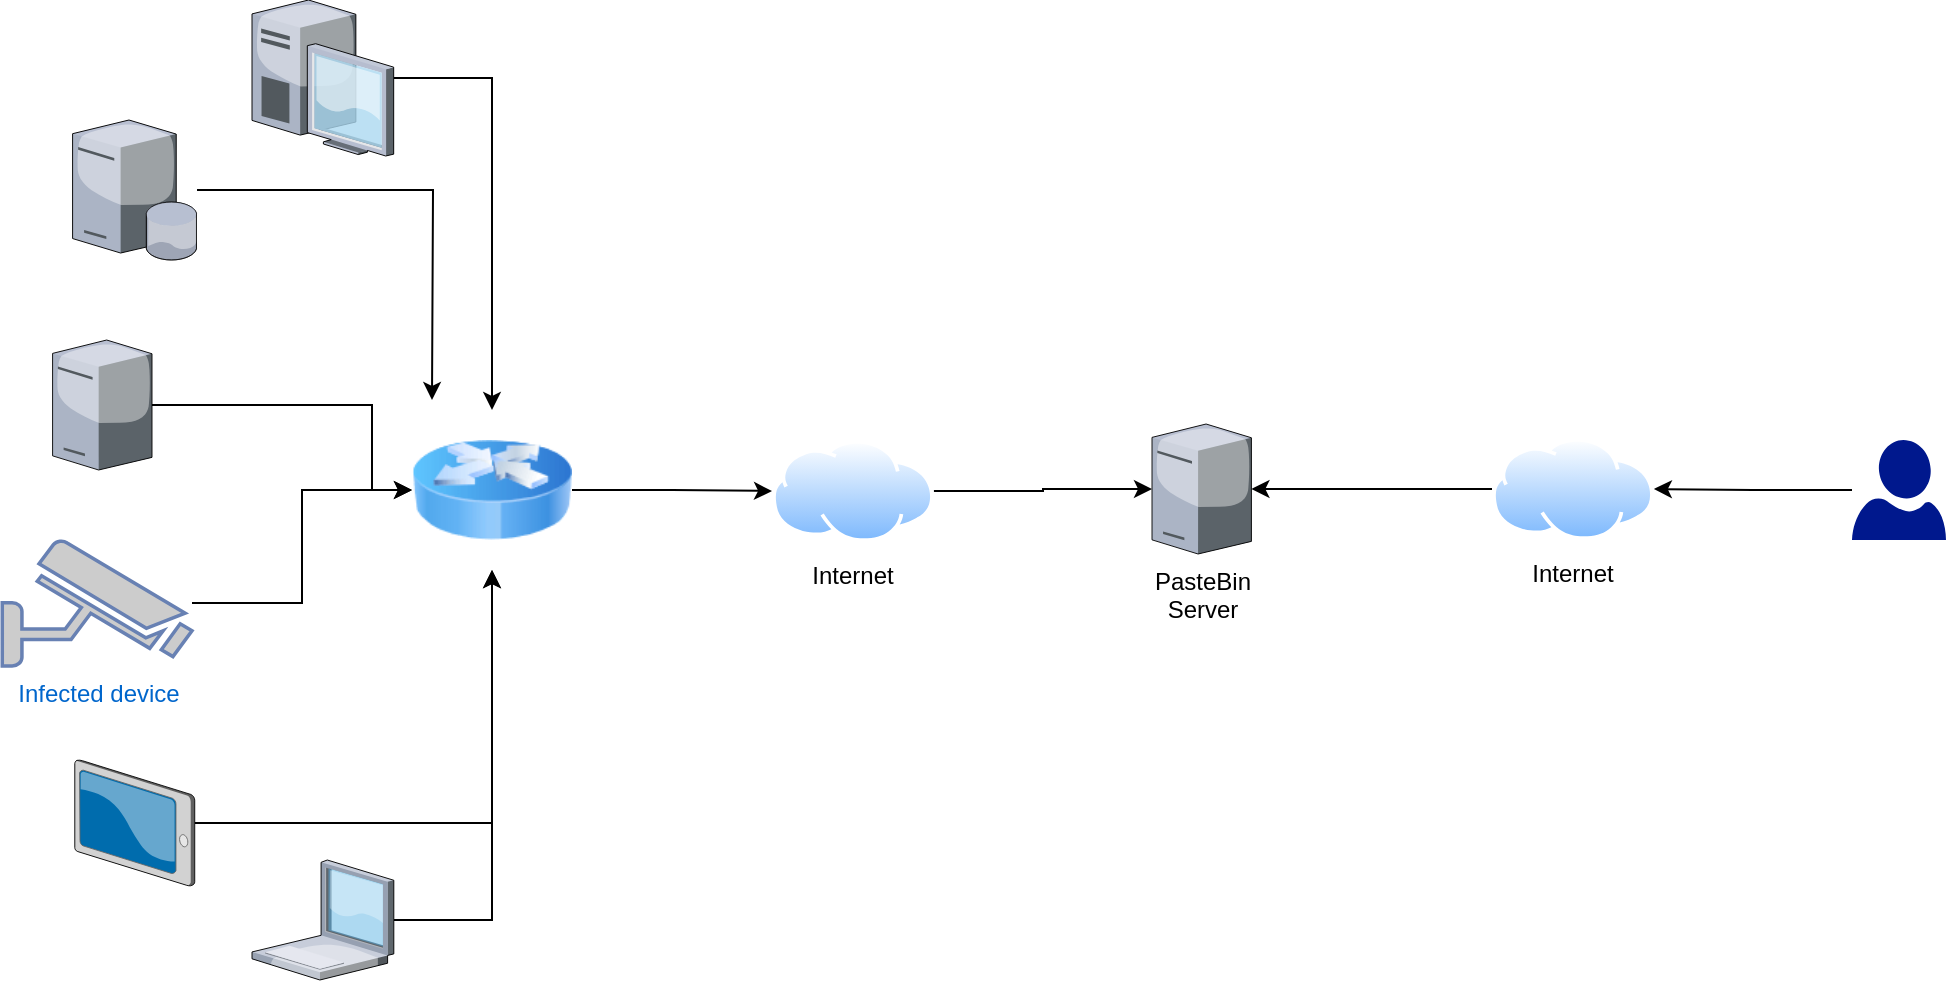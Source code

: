 <mxfile version="14.2.7" type="github">
  <diagram name="Page-1" id="822b0af5-4adb-64df-f703-e8dfc1f81529">
    <mxGraphModel dx="1673" dy="896" grid="1" gridSize="10" guides="1" tooltips="1" connect="1" arrows="1" fold="1" page="1" pageScale="1" pageWidth="1100" pageHeight="850" background="#ffffff" math="0" shadow="0">
      <root>
        <mxCell id="0" />
        <mxCell id="1" parent="0" />
        <mxCell id="PggZKos-Q1qsGAEOMdZP-15" value="" style="edgeStyle=orthogonalEdgeStyle;rounded=0;orthogonalLoop=1;jettySize=auto;html=1;" edge="1" parent="1" source="PggZKos-Q1qsGAEOMdZP-3" target="PggZKos-Q1qsGAEOMdZP-14">
          <mxGeometry relative="1" as="geometry" />
        </mxCell>
        <mxCell id="PggZKos-Q1qsGAEOMdZP-3" value="" style="verticalLabelPosition=bottom;aspect=fixed;html=1;verticalAlign=top;strokeColor=none;align=center;outlineConnect=0;shape=mxgraph.citrix.desktop;" vertex="1" parent="1">
          <mxGeometry x="150" y="180" width="70.84" height="78" as="geometry" />
        </mxCell>
        <mxCell id="PggZKos-Q1qsGAEOMdZP-17" style="edgeStyle=orthogonalEdgeStyle;rounded=0;orthogonalLoop=1;jettySize=auto;html=1;" edge="1" parent="1" source="PggZKos-Q1qsGAEOMdZP-4" target="PggZKos-Q1qsGAEOMdZP-14">
          <mxGeometry relative="1" as="geometry">
            <Array as="points">
              <mxPoint x="210" y="382" />
              <mxPoint x="210" y="425" />
            </Array>
          </mxGeometry>
        </mxCell>
        <mxCell id="PggZKos-Q1qsGAEOMdZP-4" value="" style="verticalLabelPosition=bottom;aspect=fixed;html=1;verticalAlign=top;strokeColor=none;align=center;outlineConnect=0;shape=mxgraph.citrix.tower_server;" vertex="1" parent="1">
          <mxGeometry x="50.29" y="350" width="49.71" height="65" as="geometry" />
        </mxCell>
        <mxCell id="PggZKos-Q1qsGAEOMdZP-19" style="edgeStyle=orthogonalEdgeStyle;rounded=0;orthogonalLoop=1;jettySize=auto;html=1;" edge="1" parent="1" source="PggZKos-Q1qsGAEOMdZP-6" target="PggZKos-Q1qsGAEOMdZP-14">
          <mxGeometry relative="1" as="geometry" />
        </mxCell>
        <mxCell id="PggZKos-Q1qsGAEOMdZP-6" value="" style="verticalLabelPosition=bottom;aspect=fixed;html=1;verticalAlign=top;strokeColor=none;align=center;outlineConnect=0;shape=mxgraph.citrix.tablet_2;" vertex="1" parent="1">
          <mxGeometry x="61.4" y="560" width="60" height="62.93" as="geometry" />
        </mxCell>
        <mxCell id="PggZKos-Q1qsGAEOMdZP-20" style="edgeStyle=orthogonalEdgeStyle;rounded=0;orthogonalLoop=1;jettySize=auto;html=1;" edge="1" parent="1" source="PggZKos-Q1qsGAEOMdZP-8" target="PggZKos-Q1qsGAEOMdZP-14">
          <mxGeometry relative="1" as="geometry" />
        </mxCell>
        <mxCell id="PggZKos-Q1qsGAEOMdZP-8" value="" style="verticalLabelPosition=bottom;aspect=fixed;html=1;verticalAlign=top;strokeColor=none;align=center;outlineConnect=0;shape=mxgraph.citrix.laptop_1;" vertex="1" parent="1">
          <mxGeometry x="150" y="610" width="70.91" height="60" as="geometry" />
        </mxCell>
        <mxCell id="PggZKos-Q1qsGAEOMdZP-16" value="" style="edgeStyle=orthogonalEdgeStyle;rounded=0;orthogonalLoop=1;jettySize=auto;html=1;" edge="1" parent="1" source="PggZKos-Q1qsGAEOMdZP-9">
          <mxGeometry relative="1" as="geometry">
            <mxPoint x="240" y="380" as="targetPoint" />
          </mxGeometry>
        </mxCell>
        <mxCell id="PggZKos-Q1qsGAEOMdZP-9" value="" style="verticalLabelPosition=bottom;aspect=fixed;html=1;verticalAlign=top;strokeColor=none;align=center;outlineConnect=0;shape=mxgraph.citrix.database_server;" vertex="1" parent="1">
          <mxGeometry x="60.29" y="240" width="62.22" height="70" as="geometry" />
        </mxCell>
        <mxCell id="PggZKos-Q1qsGAEOMdZP-18" style="edgeStyle=orthogonalEdgeStyle;rounded=0;orthogonalLoop=1;jettySize=auto;html=1;" edge="1" parent="1" source="PggZKos-Q1qsGAEOMdZP-13" target="PggZKos-Q1qsGAEOMdZP-14">
          <mxGeometry relative="1" as="geometry" />
        </mxCell>
        <mxCell id="PggZKos-Q1qsGAEOMdZP-13" value="Infected device" style="fontColor=#0066CC;verticalAlign=top;verticalLabelPosition=bottom;labelPosition=center;align=center;html=1;outlineConnect=0;fillColor=#CCCCCC;strokeColor=#6881B3;gradientColor=none;gradientDirection=north;strokeWidth=2;shape=mxgraph.networks.security_camera;" vertex="1" parent="1">
          <mxGeometry x="25.14" y="450" width="94.86" height="62.96" as="geometry" />
        </mxCell>
        <mxCell id="PggZKos-Q1qsGAEOMdZP-22" value="" style="edgeStyle=orthogonalEdgeStyle;rounded=0;orthogonalLoop=1;jettySize=auto;html=1;" edge="1" parent="1" source="PggZKos-Q1qsGAEOMdZP-14" target="PggZKos-Q1qsGAEOMdZP-21">
          <mxGeometry relative="1" as="geometry" />
        </mxCell>
        <mxCell id="PggZKos-Q1qsGAEOMdZP-14" value="" style="image;html=1;image=img/lib/clip_art/networking/Router_Icon_128x128.png" vertex="1" parent="1">
          <mxGeometry x="230" y="385" width="80" height="80" as="geometry" />
        </mxCell>
        <mxCell id="PggZKos-Q1qsGAEOMdZP-25" value="" style="edgeStyle=orthogonalEdgeStyle;rounded=0;orthogonalLoop=1;jettySize=auto;html=1;" edge="1" parent="1" source="PggZKos-Q1qsGAEOMdZP-21" target="PggZKos-Q1qsGAEOMdZP-24">
          <mxGeometry relative="1" as="geometry" />
        </mxCell>
        <mxCell id="PggZKos-Q1qsGAEOMdZP-21" value="Internet&lt;br&gt;" style="aspect=fixed;perimeter=ellipsePerimeter;html=1;align=center;shadow=0;dashed=0;spacingTop=3;image;image=img/lib/active_directory/internet_cloud.svg;" vertex="1" parent="1">
          <mxGeometry x="410" y="400" width="80.95" height="51" as="geometry" />
        </mxCell>
        <mxCell id="PggZKos-Q1qsGAEOMdZP-24" value="PasteBin&lt;br&gt;Server&lt;br&gt;" style="verticalLabelPosition=bottom;aspect=fixed;html=1;verticalAlign=top;strokeColor=none;align=center;outlineConnect=0;shape=mxgraph.citrix.tower_server;" vertex="1" parent="1">
          <mxGeometry x="600" y="392" width="49.71" height="65" as="geometry" />
        </mxCell>
        <mxCell id="PggZKos-Q1qsGAEOMdZP-30" value="" style="edgeStyle=orthogonalEdgeStyle;rounded=0;orthogonalLoop=1;jettySize=auto;html=1;startArrow=none;startFill=0;endArrow=classic;endFill=1;" edge="1" parent="1" source="PggZKos-Q1qsGAEOMdZP-26" target="PggZKos-Q1qsGAEOMdZP-24">
          <mxGeometry relative="1" as="geometry" />
        </mxCell>
        <mxCell id="PggZKos-Q1qsGAEOMdZP-26" value="Internet" style="aspect=fixed;perimeter=ellipsePerimeter;html=1;align=center;shadow=0;dashed=0;spacingTop=3;image;image=img/lib/active_directory/internet_cloud.svg;" vertex="1" parent="1">
          <mxGeometry x="770" y="399" width="80.95" height="51" as="geometry" />
        </mxCell>
        <mxCell id="PggZKos-Q1qsGAEOMdZP-32" value="" style="edgeStyle=orthogonalEdgeStyle;rounded=0;orthogonalLoop=1;jettySize=auto;html=1;startArrow=none;startFill=0;endArrow=classic;endFill=1;" edge="1" parent="1" source="PggZKos-Q1qsGAEOMdZP-31" target="PggZKos-Q1qsGAEOMdZP-26">
          <mxGeometry relative="1" as="geometry" />
        </mxCell>
        <mxCell id="PggZKos-Q1qsGAEOMdZP-31" value="" style="aspect=fixed;pointerEvents=1;shadow=0;dashed=0;html=1;strokeColor=none;labelPosition=center;verticalLabelPosition=bottom;verticalAlign=top;align=center;fillColor=#00188D;shape=mxgraph.azure.user" vertex="1" parent="1">
          <mxGeometry x="950" y="400" width="47" height="50" as="geometry" />
        </mxCell>
      </root>
    </mxGraphModel>
  </diagram>
</mxfile>

